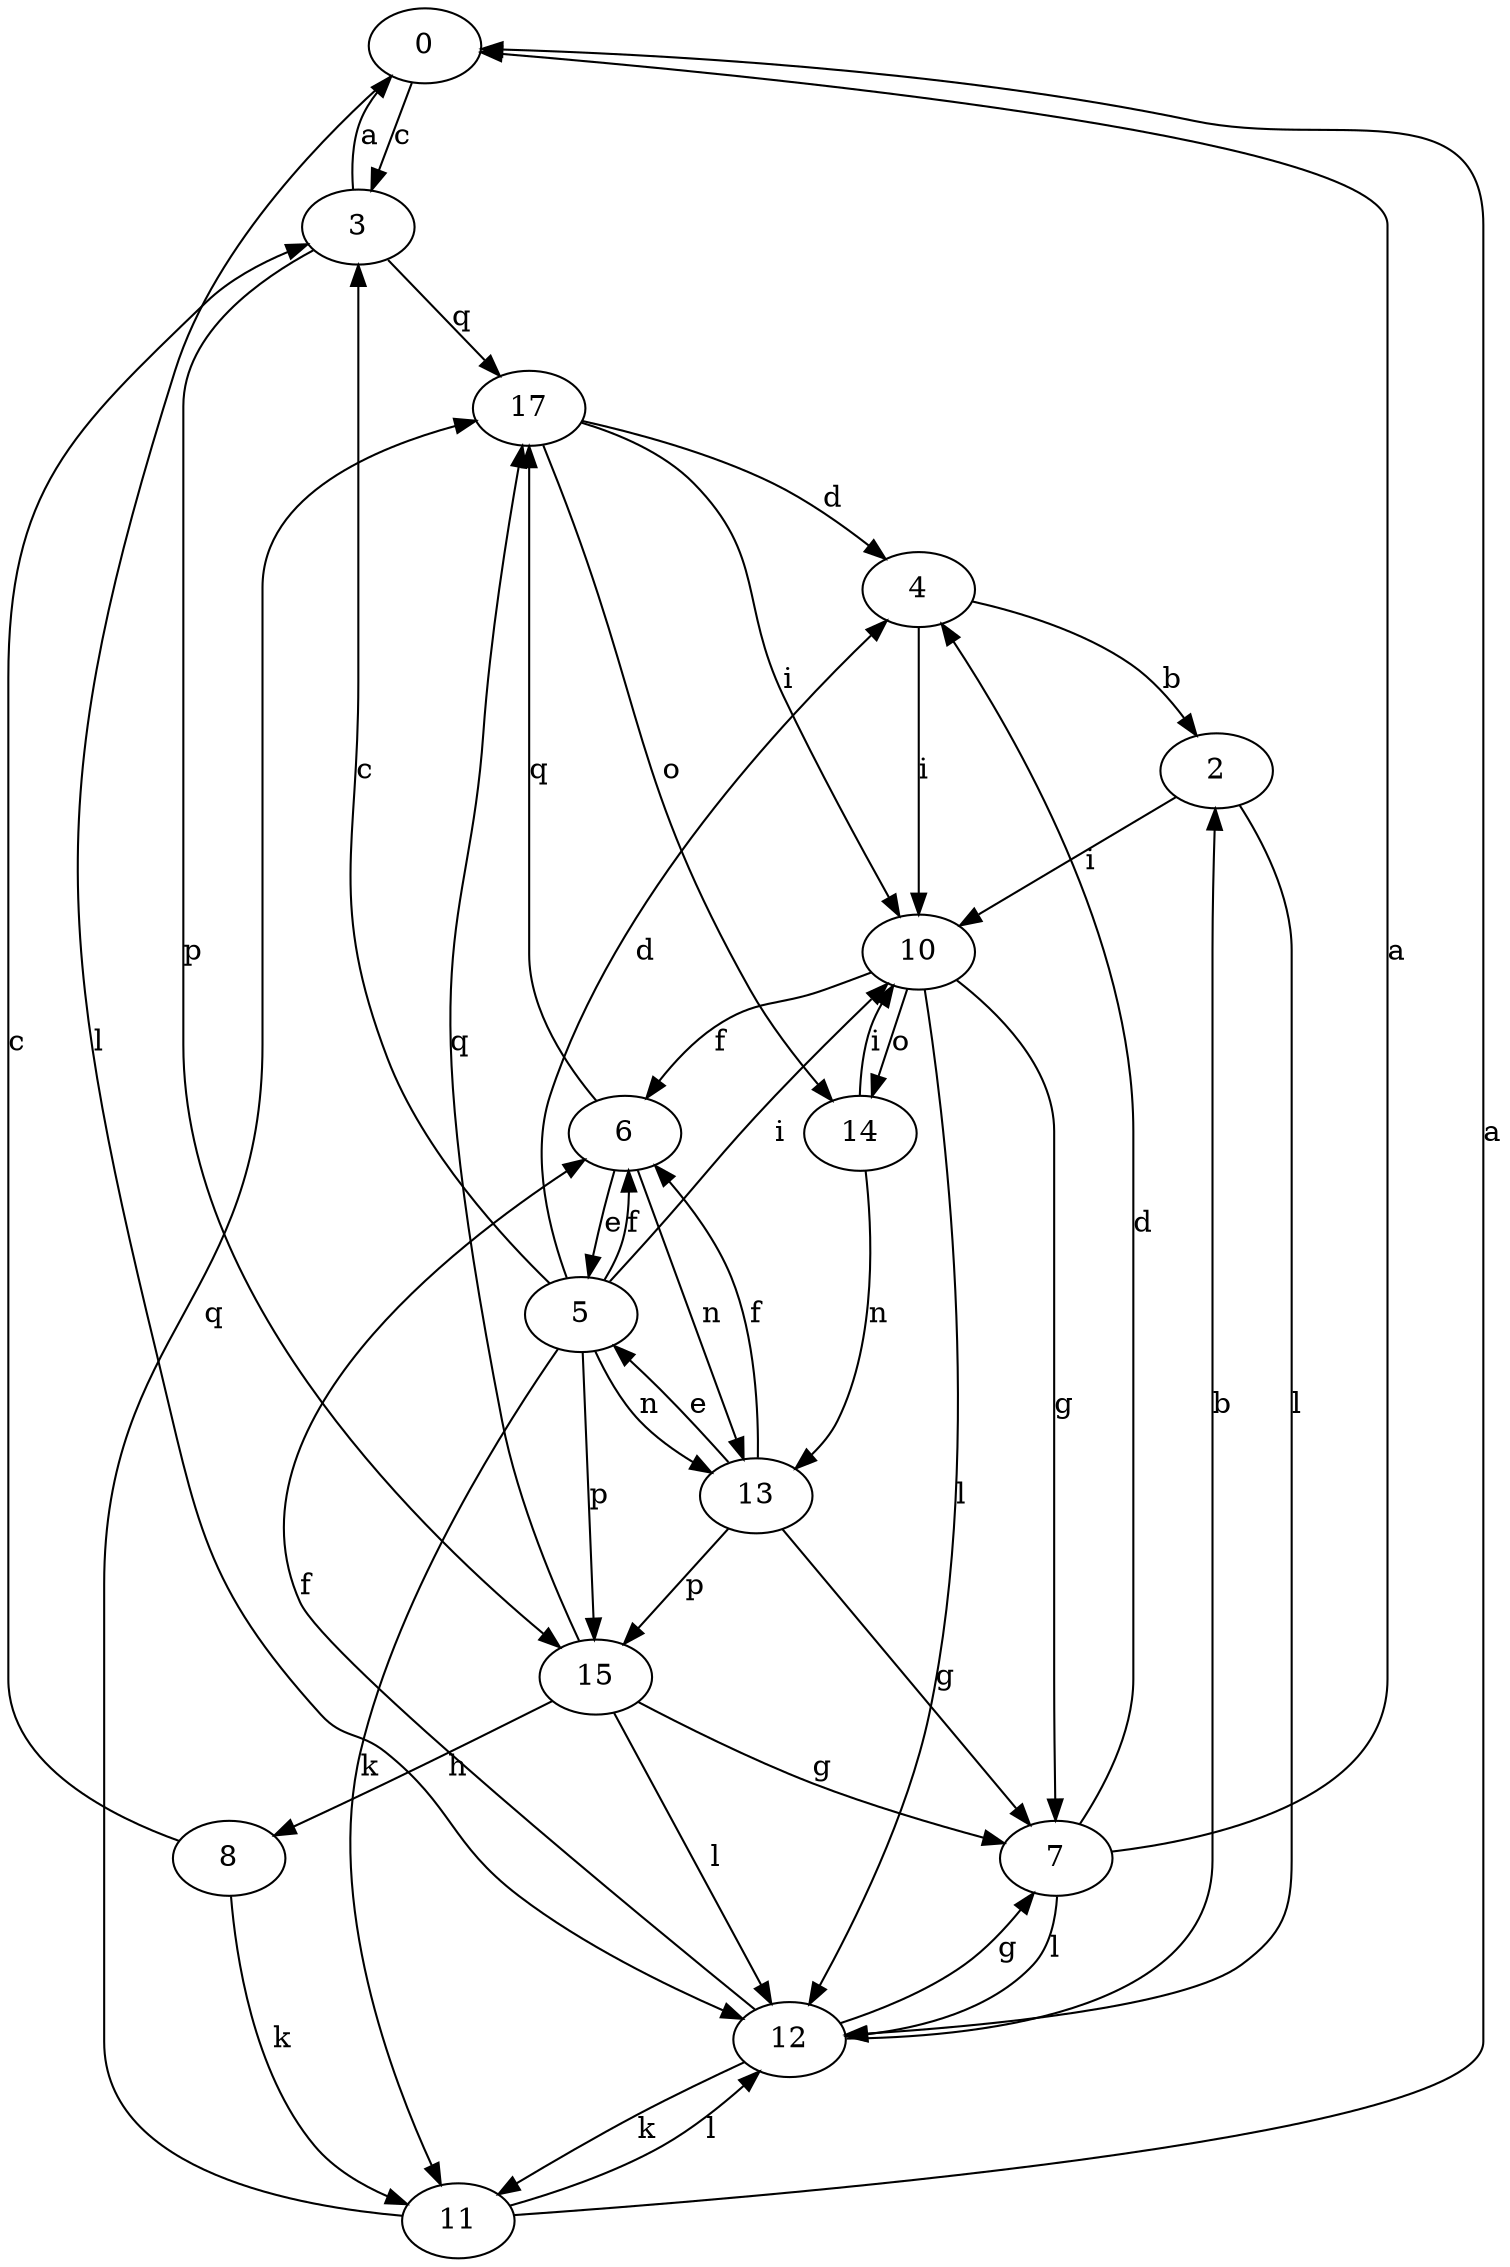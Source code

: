 strict digraph  {
0;
2;
3;
4;
5;
6;
7;
8;
10;
11;
12;
13;
14;
15;
17;
0 -> 3  [label=c];
0 -> 12  [label=l];
2 -> 10  [label=i];
2 -> 12  [label=l];
3 -> 0  [label=a];
3 -> 15  [label=p];
3 -> 17  [label=q];
4 -> 2  [label=b];
4 -> 10  [label=i];
5 -> 3  [label=c];
5 -> 4  [label=d];
5 -> 6  [label=f];
5 -> 10  [label=i];
5 -> 11  [label=k];
5 -> 13  [label=n];
5 -> 15  [label=p];
6 -> 5  [label=e];
6 -> 13  [label=n];
6 -> 17  [label=q];
7 -> 0  [label=a];
7 -> 4  [label=d];
7 -> 12  [label=l];
8 -> 3  [label=c];
8 -> 11  [label=k];
10 -> 6  [label=f];
10 -> 7  [label=g];
10 -> 12  [label=l];
10 -> 14  [label=o];
11 -> 0  [label=a];
11 -> 12  [label=l];
11 -> 17  [label=q];
12 -> 2  [label=b];
12 -> 6  [label=f];
12 -> 7  [label=g];
12 -> 11  [label=k];
13 -> 5  [label=e];
13 -> 6  [label=f];
13 -> 7  [label=g];
13 -> 15  [label=p];
14 -> 10  [label=i];
14 -> 13  [label=n];
15 -> 7  [label=g];
15 -> 8  [label=h];
15 -> 12  [label=l];
15 -> 17  [label=q];
17 -> 4  [label=d];
17 -> 10  [label=i];
17 -> 14  [label=o];
}
